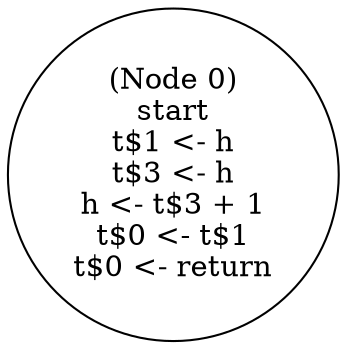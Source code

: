 digraph doh_post {
  n0 [label="(Node 0)\nstart\nt$1 <- h\nt$3 <- h\nh <- t$3 + 1\nt$0 <- t$1\nt$0 <- return\n"];
}
